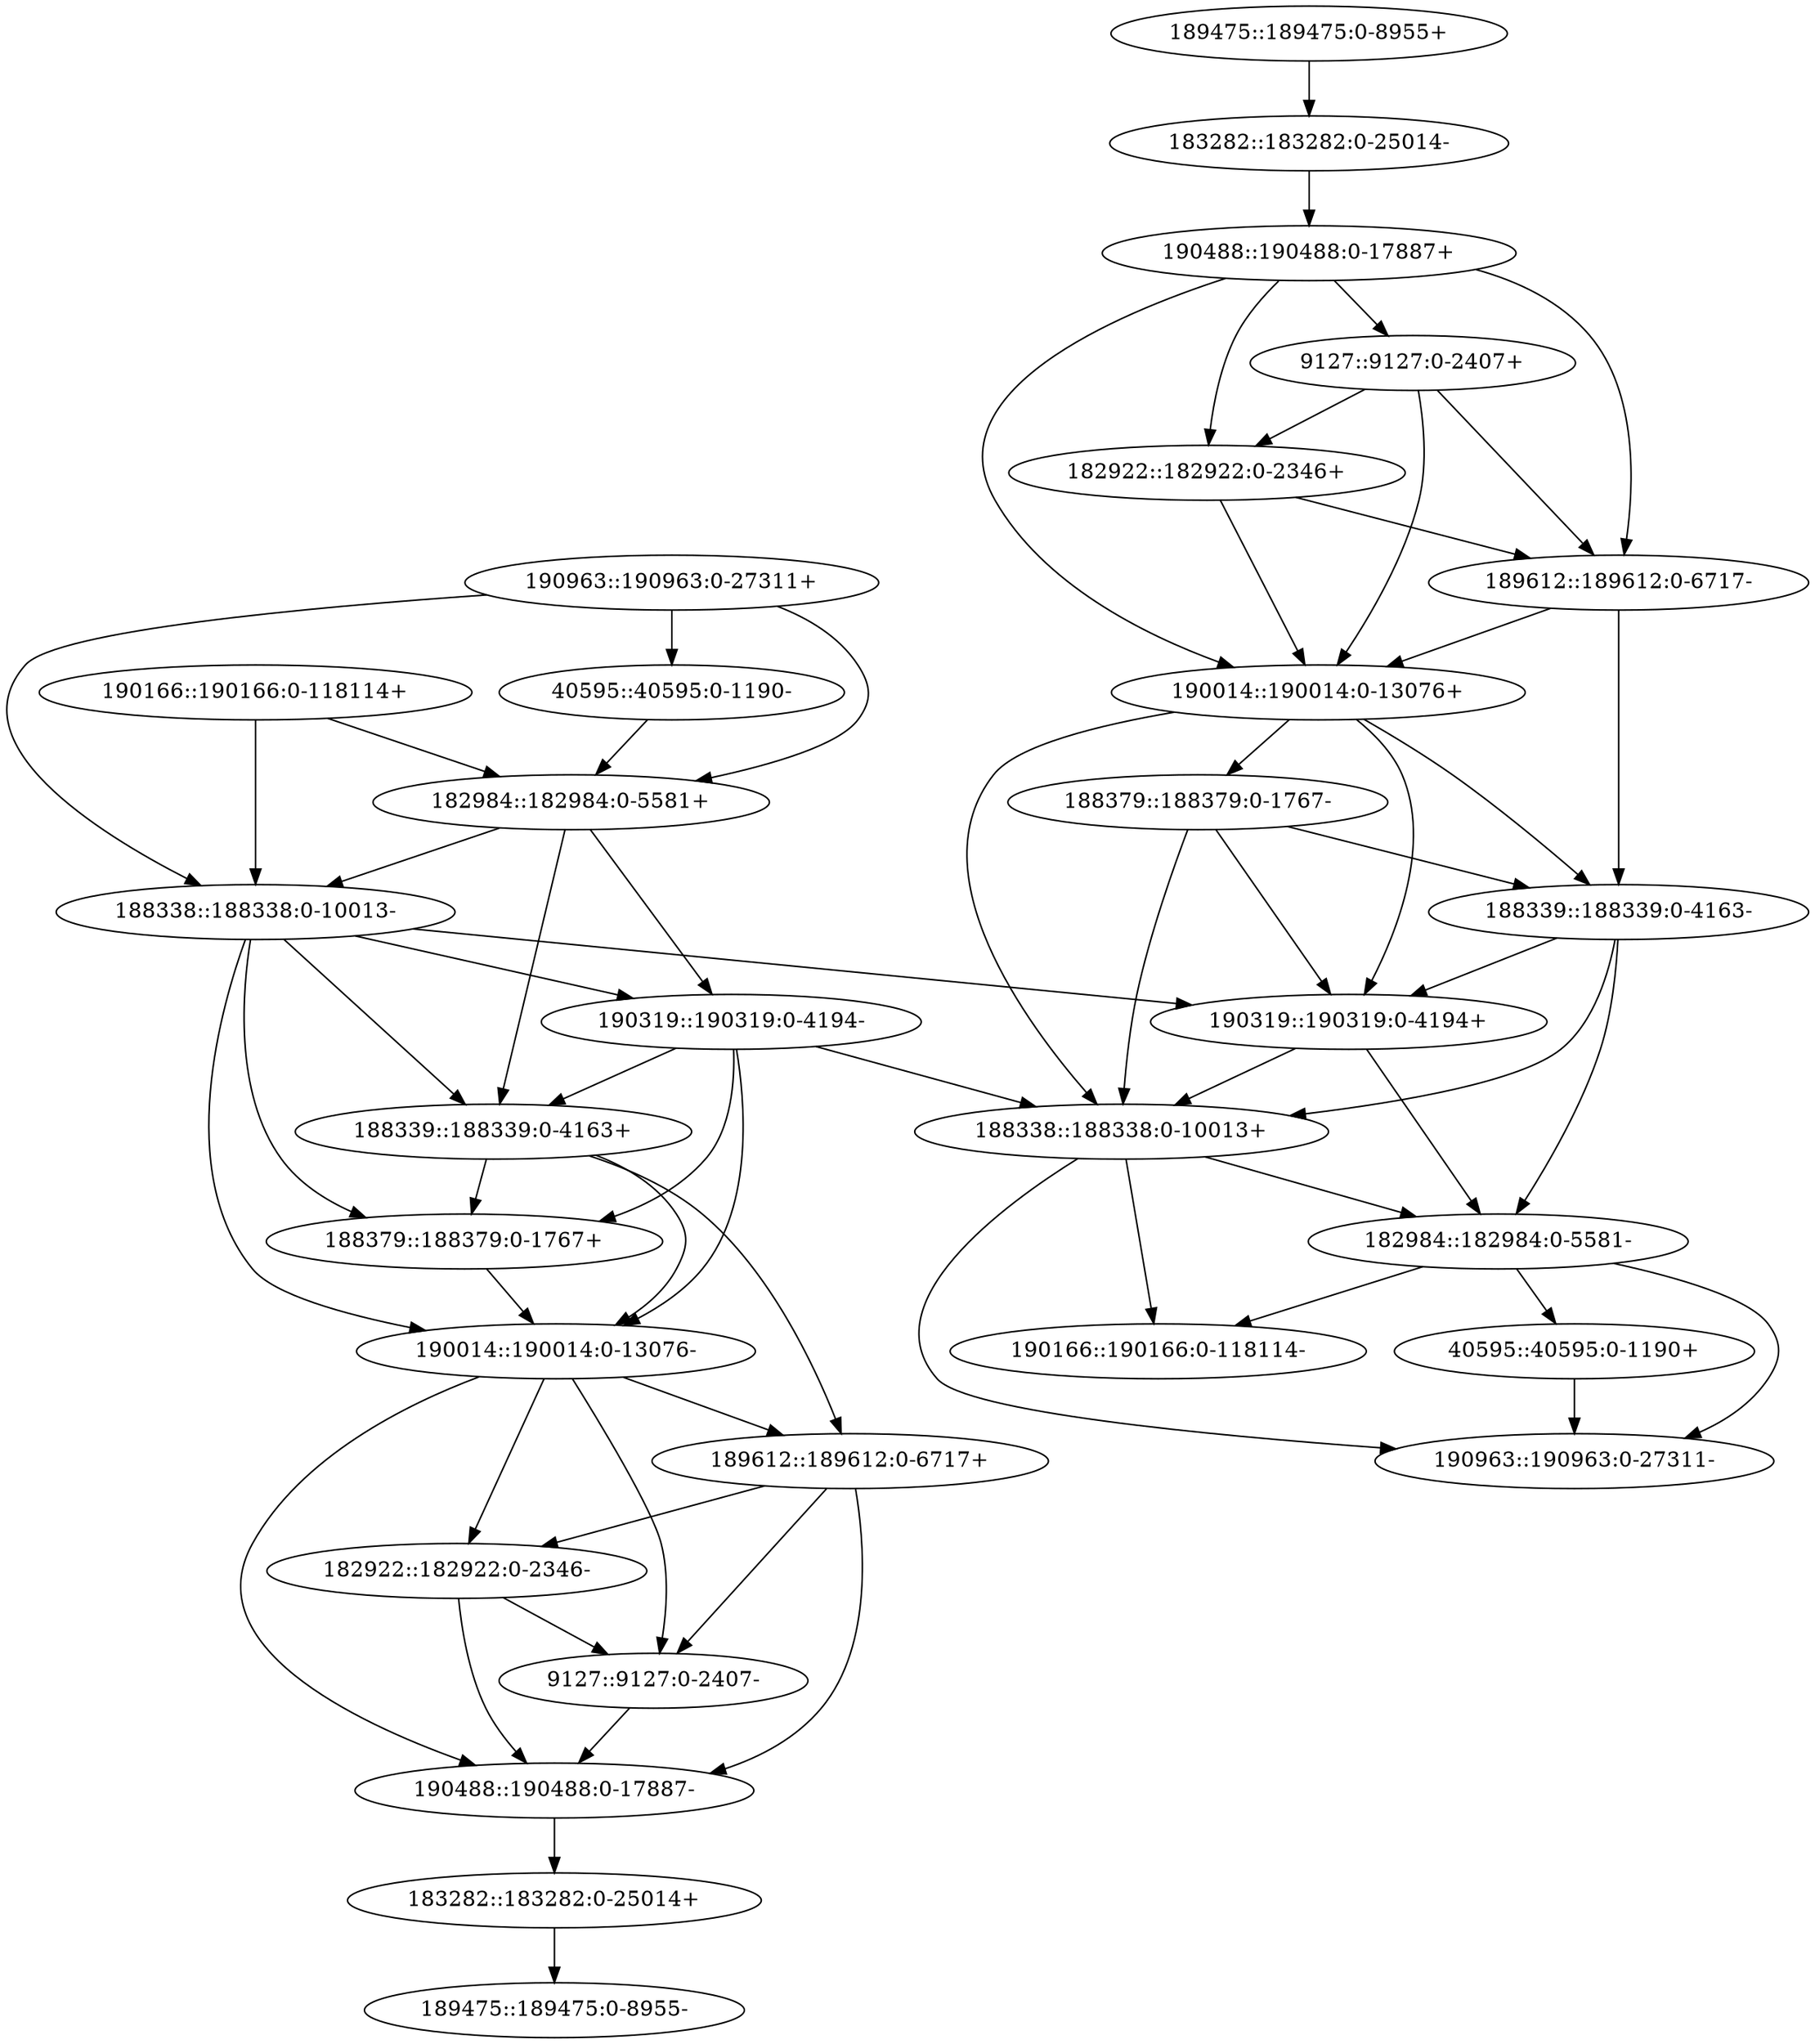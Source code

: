 digraph G {
"190014::190014:0-13076-" [l=13076]
"183282::183282:0-25014-" [l=25014]
"190963::190963:0-27311-" [l=27311]
"188338::188338:0-10013+" [l=10013]
"189475::189475:0-8955-" [l=8955]
"40595::40595:0-1190+" [l=1190]
"188379::188379:0-1767-" [l=1767]
"9127::9127:0-2407+" [l=2407]
"182984::182984:0-5581-" [l=5581]
"190488::190488:0-17887+" [l=17887]
"190166::190166:0-118114-" [l=118114]
"9127::9127:0-2407-" [l=2407]
"188339::188339:0-4163+" [l=4163]
"40595::40595:0-1190-" [l=1190]
"190319::190319:0-4194+" [l=4194]
"183282::183282:0-25014+" [l=25014]
"182922::182922:0-2346+" [l=2346]
"190319::190319:0-4194-" [l=4194]
"190488::190488:0-17887-" [l=17887]
"188379::188379:0-1767+" [l=1767]
"189612::189612:0-6717+" [l=6717]
"190014::190014:0-13076+" [l=13076]
"182984::182984:0-5581+" [l=5581]
"189475::189475:0-8955+" [l=8955]
"188338::188338:0-10013-" [l=10013]
"190963::190963:0-27311+" [l=27311]
"188339::188339:0-4163-" [l=4163]
"182922::182922:0-2346-" [l=2346]
"189612::189612:0-6717-" [l=6717]
"190166::190166:0-118114+" [l=118114]
"183282::183282:0-25014+" -> "189475::189475:0-8955-" [d=337 e=100 n=18]
"189475::189475:0-8955+" -> "183282::183282:0-25014-" [d=337 e=100 n=18]
"188339::188339:0-4163+" -> "190014::190014:0-13076-" [d=1347 e=100 n=14]
"188339::188339:0-4163+" -> "188379::188379:0-1767+" [d=-91 e=100 n=8]
"188339::188339:0-4163+" -> "189612::189612:0-6717+" [d=14303 e=100 n=2]
"190014::190014:0-13076+" -> "188339::188339:0-4163-" [d=1347 e=100 n=14]
"190014::190014:0-13076+" -> "190319::190319:0-4194+" [d=4742 e=100 n=7]
"190014::190014:0-13076+" -> "188379::188379:0-1767-" [d=-290 e=100 n=6]
"190014::190014:0-13076+" -> "188338::188338:0-10013+" [d=9055 e=100 n=5]
"190319::190319:0-4194-" -> "190014::190014:0-13076-" [d=4742 e=100 n=7]
"190319::190319:0-4194-" -> "188339::188339:0-4163+" [d=-658 e=100 n=11]
"190319::190319:0-4194-" -> "188379::188379:0-1767+" [d=3321 e=100 n=4]
"190319::190319:0-4194-" -> "188338::188338:0-10013+" [d=200 e=100 n=2]
"188339::188339:0-4163-" -> "190319::190319:0-4194+" [d=-658 e=100 n=11]
"188339::188339:0-4163-" -> "188338::188338:0-10013+" [d=3655 e=100 n=8]
"188339::188339:0-4163-" -> "182984::182984:0-5581-" [d=13826 e=100 n=3]
"189612::189612:0-6717-" -> "190014::190014:0-13076+" [d=105 e=100 n=18]
"189612::189612:0-6717-" -> "188339::188339:0-4163-" [d=14303 e=100 n=2]
"190014::190014:0-13076-" -> "189612::189612:0-6717+" [d=105 e=100 n=18]
"190014::190014:0-13076-" -> "182922::182922:0-2346-" [d=14783 e=100 n=2]
"190014::190014:0-13076-" -> "9127::9127:0-2407-" [d=17054 e=100 n=3]
"190014::190014:0-13076-" -> "190488::190488:0-17887-" [d=19304 e=100 n=2]
"188379::188379:0-1767-" -> "188339::188339:0-4163-" [d=-91 e=100 n=8]
"188379::188379:0-1767-" -> "190319::190319:0-4194+" [d=3321 e=100 n=4]
"188379::188379:0-1767-" -> "188338::188338:0-10013+" [d=7534 e=100 n=3]
"188338::188338:0-10013+" -> "190166::190166:0-118114-" [d=6305 e=100 n=5]
"188338::188338:0-10013+" -> "182984::182984:0-5581-" [d=239 e=100 n=14]
"188338::188338:0-10013+" -> "190963::190963:0-27311-" [d=20116 e=100 n=2]
"190166::190166:0-118114+" -> "188338::188338:0-10013-" [d=6305 e=100 n=5]
"190166::190166:0-118114+" -> "182984::182984:0-5581+" [d=564 e=100 n=13]
"190488::190488:0-17887+" -> "9127::9127:0-2407+" [d=41 e=100 n=11]
"190488::190488:0-17887+" -> "182922::182922:0-2346+" [d=2232 e=100 n=6]
"190488::190488:0-17887+" -> "190014::190014:0-13076+" [d=19304 e=100 n=2]
"190488::190488:0-17887+" -> "189612::189612:0-6717-" [d=12745 e=100 n=2]
"9127::9127:0-2407-" -> "190488::190488:0-17887-" [d=41 e=100 n=11]
"182922::182922:0-2346-" -> "190488::190488:0-17887-" [d=2232 e=100 n=6]
"182922::182922:0-2346-" -> "9127::9127:0-2407-" [d=-147 e=100 n=8]
"9127::9127:0-2407+" -> "182922::182922:0-2346+" [d=-147 e=100 n=8]
"9127::9127:0-2407+" -> "189612::189612:0-6717-" [d=10398 e=100 n=4]
"9127::9127:0-2407+" -> "190014::190014:0-13076+" [d=17054 e=100 n=3]
"182984::182984:0-5581+" -> "188338::188338:0-10013-" [d=239 e=100 n=14]
"182984::182984:0-5581+" -> "190319::190319:0-4194-" [d=10146 e=100 n=6]
"182984::182984:0-5581+" -> "188339::188339:0-4163+" [d=13826 e=100 n=3]
"182984::182984:0-5581-" -> "40595::40595:0-1190+" [d=5173 e=100 n=7]
"182984::182984:0-5581-" -> "190166::190166:0-118114-" [d=564 e=100 n=13]
"182984::182984:0-5581-" -> "190963::190963:0-27311-" [d=14459 e=100 n=6]
"40595::40595:0-1190-" -> "182984::182984:0-5581+" [d=5173 e=100 n=7]
"183282::183282:0-25014-" -> "190488::190488:0-17887+" [d=862 e=100 n=14]
"190488::190488:0-17887-" -> "183282::183282:0-25014+" [d=862 e=100 n=14]
"188338::188338:0-10013-" -> "190319::190319:0-4194-" [d=150 e=100 n=13]
"188338::188338:0-10013-" -> "188339::188339:0-4163+" [d=3655 e=100 n=8]
"188338::188338:0-10013-" -> "190014::190014:0-13076-" [d=9055 e=100 n=5]
"188338::188338:0-10013-" -> "188379::188379:0-1767+" [d=7534 e=100 n=3]
"188338::188338:0-10013-" -> "190319::190319:0-4194+" [d=200 e=100 n=2]
"190319::190319:0-4194+" -> "188338::188338:0-10013+" [d=150 e=100 n=13]
"190319::190319:0-4194+" -> "182984::182984:0-5581-" [d=10146 e=100 n=6]
"188379::188379:0-1767+" -> "190014::190014:0-13076-" [d=-290 e=100 n=6]
"190963::190963:0-27311+" -> "182984::182984:0-5581+" [d=14459 e=100 n=6]
"190963::190963:0-27311+" -> "40595::40595:0-1190-" [d=7965 e=100 n=7]
"190963::190963:0-27311+" -> "188338::188338:0-10013-" [d=20116 e=100 n=2]
"40595::40595:0-1190+" -> "190963::190963:0-27311-" [d=7965 e=100 n=7]
"182922::182922:0-2346+" -> "189612::189612:0-6717-" [d=8144 e=100 n=4]
"182922::182922:0-2346+" -> "190014::190014:0-13076+" [d=14783 e=100 n=2]
"189612::189612:0-6717+" -> "182922::182922:0-2346-" [d=8144 e=100 n=4]
"189612::189612:0-6717+" -> "9127::9127:0-2407-" [d=10398 e=100 n=4]
"189612::189612:0-6717+" -> "190488::190488:0-17887-" [d=12745 e=100 n=2]
}
